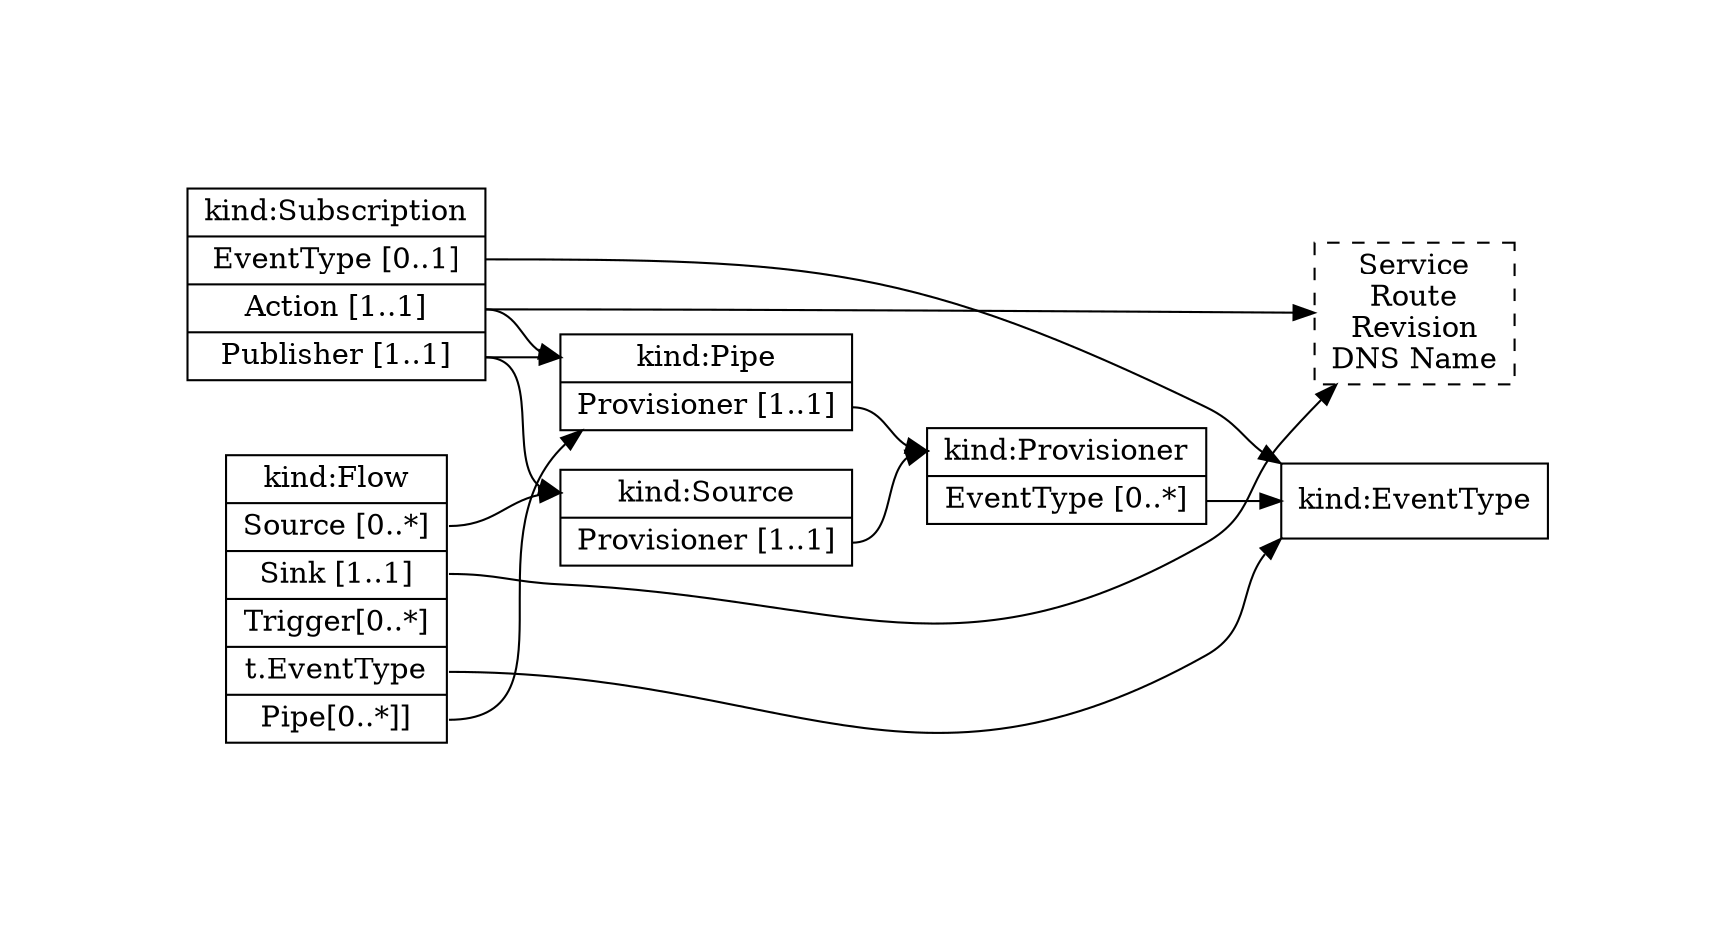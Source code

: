 // This is the overview graph for object refrences in the control plane.
//
// To reproduce the PNG, run the following:
// $ dot -Tpng overview-objects2.dot -o overview-objects2.png
//
digraph G {
  rankdir=LR;
  node[shape=record];
  graph [pad="1.25"];

  Prov [label="<k> kind:Provisioner|<t> EventType [0..*]"];

  EventType [label="<k> kind:EventType"];

  Source [label="<k> kind:Source|<p> Provisioner [1..1]"];

  Flow [label="<k> kind:Flow|<s> Source [0..*]|<a> Sink [1..1]|Trigger[0..*]|<tt> t.EventType|<p> Pipe[0..*]]"];

  Pipe [label="<k> kind:Pipe|<p> Provisioner [1..1]"];

  Sub [label="<k> kind:Subscription|<t> EventType [0..1]|<a> Action [1..1]|<p> Publisher [1..1]"];

  Sinks [shape=rectangle style=dashed; label="Service\nRoute\nRevision\nDNS Name"];

  Prov:t -> EventType:k;

  Source:p -> Prov:k;

  Flow:s -> Source:k;
  Flow:tt -> EventType:k;
  Flow:a -> Sinks;
  Flow:p -> Pipe;

  Pipe:p -> Prov:k;

  Sub:t -> EventType:k;
  Sub:p -> Source:k;
  Sub:p -> Pipe:k;
  Sub:a -> Pipe:k;
  Sub:a -> Sinks;

  {rank=same; Flow; Sub}
//  {rank=max; Chan; Bus;}
//  {rank=max; Bus;}
//  {rank=min; Source; Prov; EventType;}
  {rank=min; Flow;}
  {rank=max; Sinks;}
}
